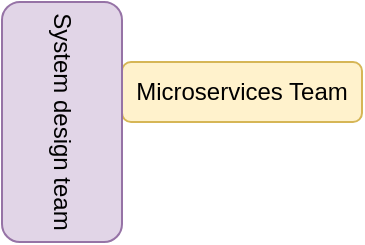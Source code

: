 <mxfile version="21.6.5" type="github">
  <diagram name="Page-1" id="eD07VpkWPWz3OYxA3sFJ">
    <mxGraphModel dx="472" dy="662" grid="1" gridSize="10" guides="1" tooltips="1" connect="1" arrows="1" fold="1" page="1" pageScale="1" pageWidth="827" pageHeight="1169" math="0" shadow="0">
      <root>
        <mxCell id="0" />
        <mxCell id="1" parent="0" />
        <mxCell id="Tsj-n0M2Gg3x3_QIa10t-1" value="Microservices Team" style="rounded=1;whiteSpace=wrap;html=1;fillColor=#fff2cc;strokeColor=#d6b656;" vertex="1" parent="1">
          <mxGeometry x="190" y="310" width="120" height="30" as="geometry" />
        </mxCell>
        <mxCell id="Tsj-n0M2Gg3x3_QIa10t-2" value="System design team" style="rounded=1;whiteSpace=wrap;html=1;rotation=90;fillColor=#e1d5e7;strokeColor=#9673a6;" vertex="1" parent="1">
          <mxGeometry x="100" y="310" width="120" height="60" as="geometry" />
        </mxCell>
      </root>
    </mxGraphModel>
  </diagram>
</mxfile>
